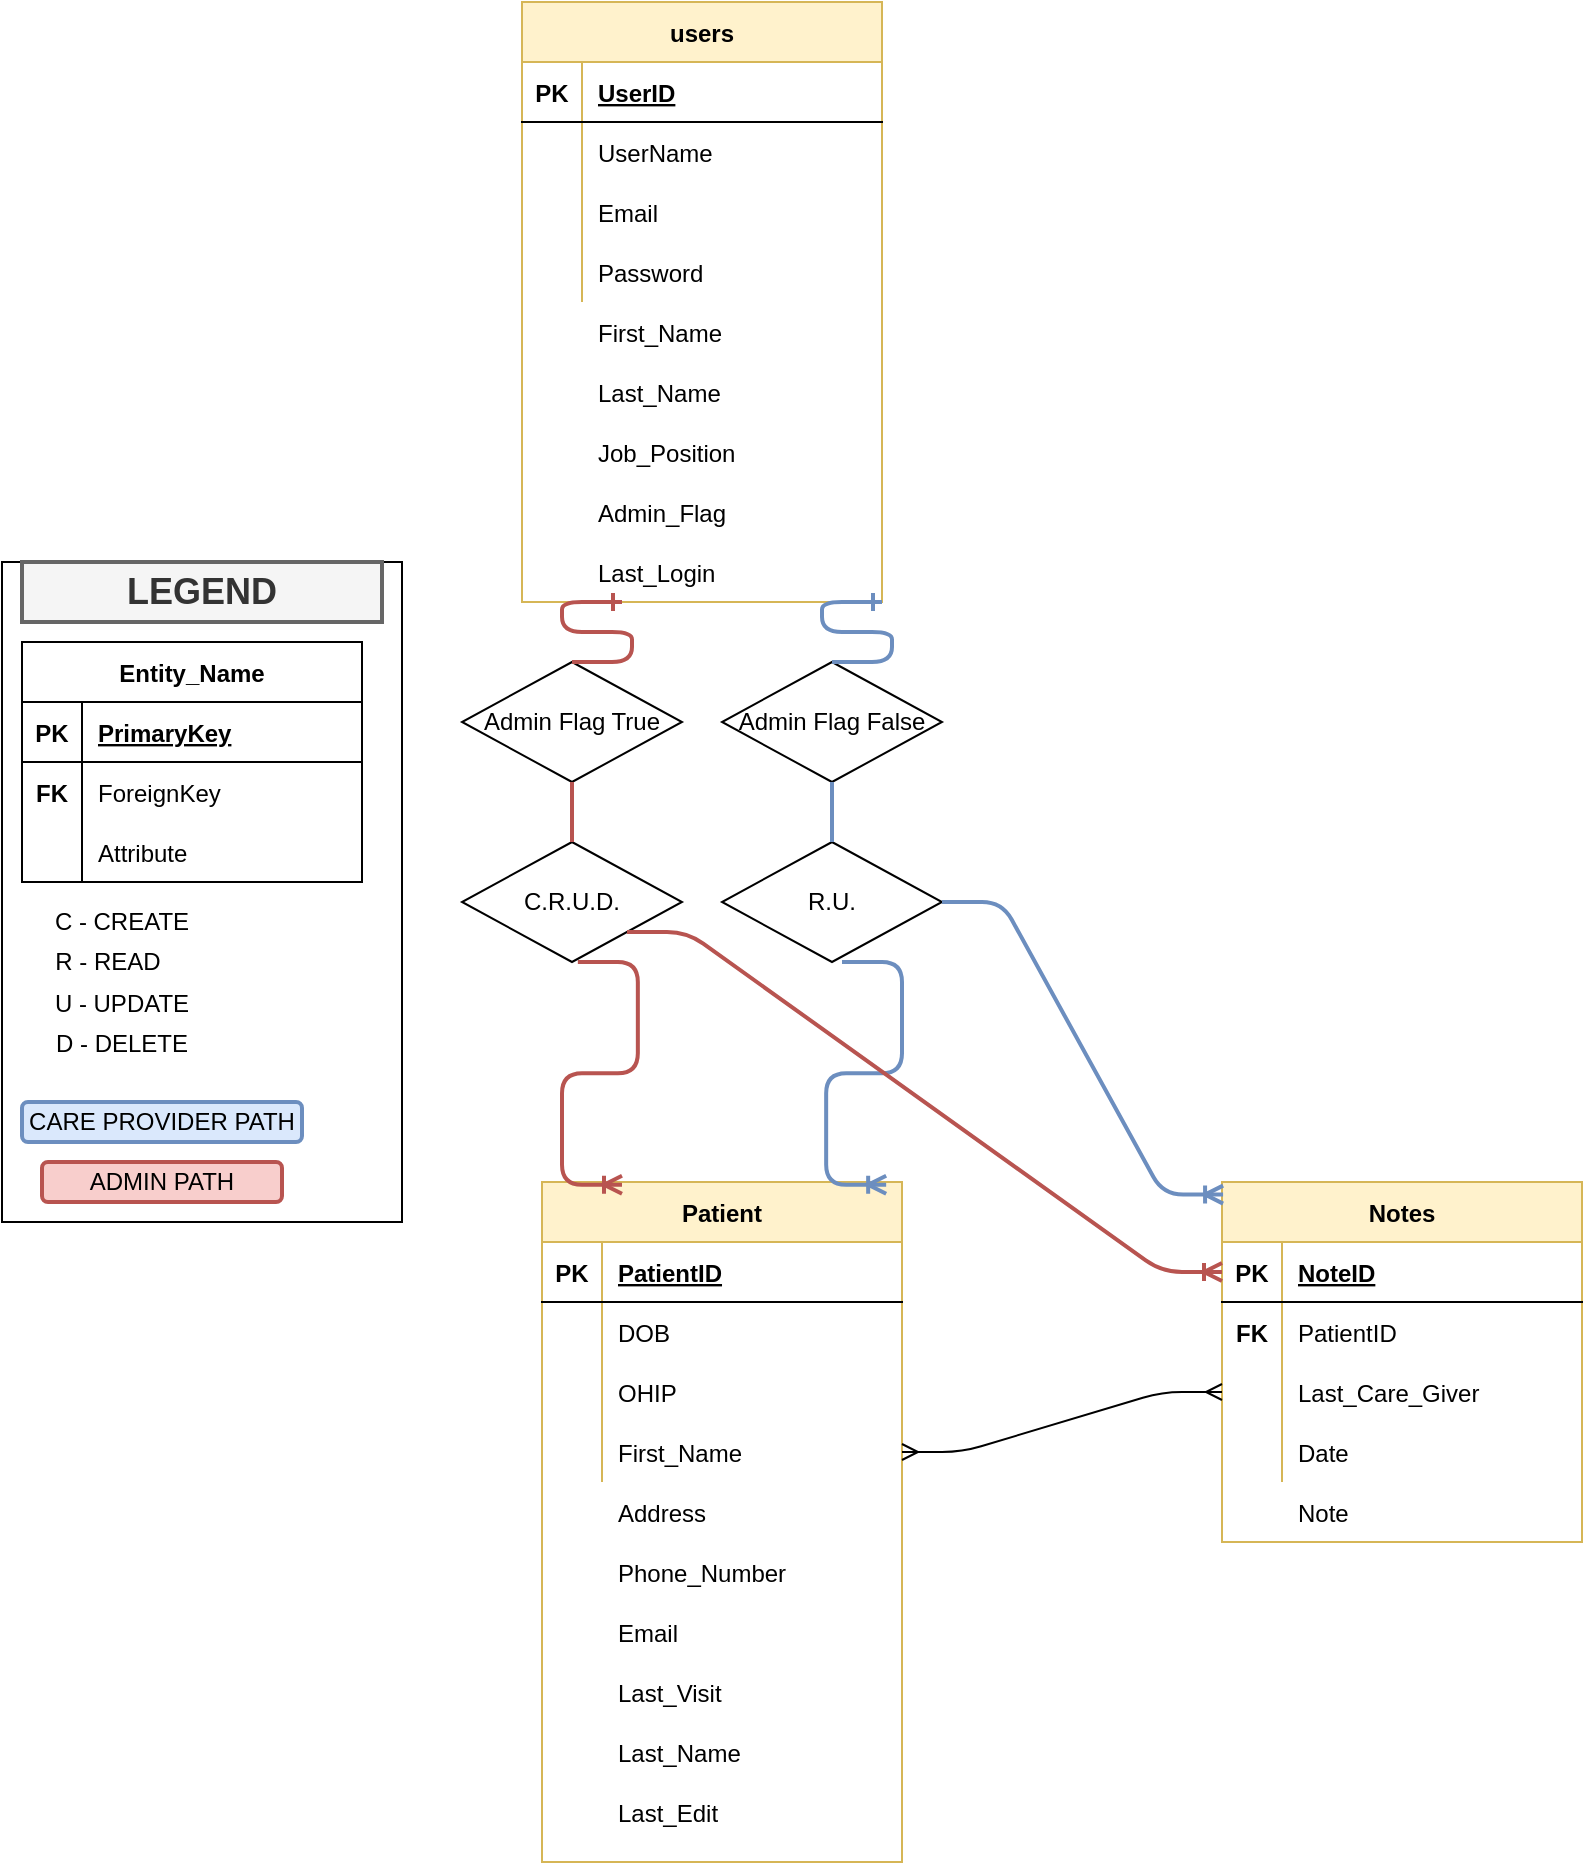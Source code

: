 <mxfile version="14.8.6" type="google"><diagram id="3YZWn3QGLzififU0Lp0x" name="Page-1"><mxGraphModel dx="1691" dy="1828" grid="1" gridSize="10" guides="1" tooltips="1" connect="1" arrows="1" fold="1" page="1" pageScale="1" pageWidth="850" pageHeight="1100" math="0" shadow="0"><root><mxCell id="0"/><mxCell id="1" parent="0"/><mxCell id="1s4Ber5O-nqfvoZF17Vu-122" value="" style="rounded=0;whiteSpace=wrap;html=1;" vertex="1" parent="1"><mxGeometry x="-850" y="-690" width="200" height="330" as="geometry"/></mxCell><mxCell id="Gpl05uFU_-bUYU5mh2og-1" value="Patient" style="shape=table;startSize=30;container=1;collapsible=1;childLayout=tableLayout;fixedRows=1;rowLines=0;fontStyle=1;align=center;resizeLast=1;fillColor=#fff2cc;strokeColor=#d6b656;" parent="1" vertex="1"><mxGeometry x="-580" y="-380" width="180" height="340" as="geometry"/></mxCell><mxCell id="Gpl05uFU_-bUYU5mh2og-2" value="" style="shape=partialRectangle;collapsible=0;dropTarget=0;pointerEvents=0;fillColor=none;top=0;left=0;bottom=1;right=0;points=[[0,0.5],[1,0.5]];portConstraint=eastwest;" parent="Gpl05uFU_-bUYU5mh2og-1" vertex="1"><mxGeometry y="30" width="180" height="30" as="geometry"/></mxCell><mxCell id="Gpl05uFU_-bUYU5mh2og-3" value="PK" style="shape=partialRectangle;connectable=0;fillColor=none;top=0;left=0;bottom=0;right=0;fontStyle=1;overflow=hidden;" parent="Gpl05uFU_-bUYU5mh2og-2" vertex="1"><mxGeometry width="30" height="30" as="geometry"/></mxCell><mxCell id="Gpl05uFU_-bUYU5mh2og-4" value="PatientID" style="shape=partialRectangle;connectable=0;fillColor=none;top=0;left=0;bottom=0;right=0;align=left;spacingLeft=6;fontStyle=5;overflow=hidden;" parent="Gpl05uFU_-bUYU5mh2og-2" vertex="1"><mxGeometry x="30" width="150" height="30" as="geometry"/></mxCell><mxCell id="Gpl05uFU_-bUYU5mh2og-5" value="" style="shape=partialRectangle;collapsible=0;dropTarget=0;pointerEvents=0;fillColor=none;top=0;left=0;bottom=0;right=0;points=[[0,0.5],[1,0.5]];portConstraint=eastwest;" parent="Gpl05uFU_-bUYU5mh2og-1" vertex="1"><mxGeometry y="60" width="180" height="30" as="geometry"/></mxCell><mxCell id="Gpl05uFU_-bUYU5mh2og-6" value="" style="shape=partialRectangle;connectable=0;fillColor=none;top=0;left=0;bottom=0;right=0;editable=1;overflow=hidden;" parent="Gpl05uFU_-bUYU5mh2og-5" vertex="1"><mxGeometry width="30" height="30" as="geometry"/></mxCell><mxCell id="Gpl05uFU_-bUYU5mh2og-7" value="DOB" style="shape=partialRectangle;connectable=0;fillColor=none;top=0;left=0;bottom=0;right=0;align=left;spacingLeft=6;overflow=hidden;" parent="Gpl05uFU_-bUYU5mh2og-5" vertex="1"><mxGeometry x="30" width="150" height="30" as="geometry"/></mxCell><mxCell id="Gpl05uFU_-bUYU5mh2og-8" value="" style="shape=partialRectangle;collapsible=0;dropTarget=0;pointerEvents=0;fillColor=none;top=0;left=0;bottom=0;right=0;points=[[0,0.5],[1,0.5]];portConstraint=eastwest;" parent="Gpl05uFU_-bUYU5mh2og-1" vertex="1"><mxGeometry y="90" width="180" height="30" as="geometry"/></mxCell><mxCell id="Gpl05uFU_-bUYU5mh2og-9" value="" style="shape=partialRectangle;connectable=0;fillColor=none;top=0;left=0;bottom=0;right=0;editable=1;overflow=hidden;" parent="Gpl05uFU_-bUYU5mh2og-8" vertex="1"><mxGeometry width="30" height="30" as="geometry"/></mxCell><mxCell id="Gpl05uFU_-bUYU5mh2og-10" value="OHIP" style="shape=partialRectangle;connectable=0;fillColor=none;top=0;left=0;bottom=0;right=0;align=left;spacingLeft=6;overflow=hidden;" parent="Gpl05uFU_-bUYU5mh2og-8" vertex="1"><mxGeometry x="30" width="150" height="30" as="geometry"/></mxCell><mxCell id="Gpl05uFU_-bUYU5mh2og-11" value="" style="shape=partialRectangle;collapsible=0;dropTarget=0;pointerEvents=0;fillColor=none;top=0;left=0;bottom=0;right=0;points=[[0,0.5],[1,0.5]];portConstraint=eastwest;" parent="Gpl05uFU_-bUYU5mh2og-1" vertex="1"><mxGeometry y="120" width="180" height="30" as="geometry"/></mxCell><mxCell id="Gpl05uFU_-bUYU5mh2og-12" value="" style="shape=partialRectangle;connectable=0;fillColor=none;top=0;left=0;bottom=0;right=0;editable=1;overflow=hidden;" parent="Gpl05uFU_-bUYU5mh2og-11" vertex="1"><mxGeometry width="30" height="30" as="geometry"/></mxCell><mxCell id="Gpl05uFU_-bUYU5mh2og-13" value="First_Name" style="shape=partialRectangle;connectable=0;fillColor=none;top=0;left=0;bottom=0;right=0;align=left;spacingLeft=6;overflow=hidden;" parent="Gpl05uFU_-bUYU5mh2og-11" vertex="1"><mxGeometry x="30" width="150" height="30" as="geometry"/></mxCell><mxCell id="Gpl05uFU_-bUYU5mh2og-16" value="Last_Visit" style="shape=partialRectangle;connectable=0;fillColor=none;top=0;left=0;bottom=0;right=0;align=left;spacingLeft=6;overflow=hidden;" parent="1" vertex="1"><mxGeometry x="-550" y="-140" width="150" height="30" as="geometry"/></mxCell><mxCell id="Gpl05uFU_-bUYU5mh2og-33" value="Address" style="shape=partialRectangle;connectable=0;fillColor=none;top=0;left=0;bottom=0;right=0;align=left;spacingLeft=6;overflow=hidden;" parent="1" vertex="1"><mxGeometry x="-550" y="-230" width="150" height="30" as="geometry"/></mxCell><mxCell id="Gpl05uFU_-bUYU5mh2og-34" value="Phone_Number" style="shape=partialRectangle;connectable=0;fillColor=none;top=0;left=0;bottom=0;right=0;align=left;spacingLeft=6;overflow=hidden;" parent="1" vertex="1"><mxGeometry x="-550" y="-200" width="150" height="30" as="geometry"/></mxCell><mxCell id="Gpl05uFU_-bUYU5mh2og-35" value="Email" style="shape=partialRectangle;connectable=0;fillColor=none;top=0;left=0;bottom=0;right=0;align=left;spacingLeft=6;overflow=hidden;" parent="1" vertex="1"><mxGeometry x="-550" y="-170" width="150" height="30" as="geometry"/></mxCell><mxCell id="Gpl05uFU_-bUYU5mh2og-95" value="Last_Name" style="shape=partialRectangle;connectable=0;fillColor=none;top=0;left=0;bottom=0;right=0;align=left;spacingLeft=6;overflow=hidden;" parent="1" vertex="1"><mxGeometry x="-550" y="-110" width="150" height="30" as="geometry"/></mxCell><mxCell id="Gpl05uFU_-bUYU5mh2og-97" value="Notes" style="shape=table;startSize=30;container=1;collapsible=1;childLayout=tableLayout;fixedRows=1;rowLines=0;fontStyle=1;align=center;resizeLast=1;fillColor=#fff2cc;strokeColor=#d6b656;" parent="1" vertex="1"><mxGeometry x="-240" y="-380" width="180" height="180" as="geometry"/></mxCell><mxCell id="Gpl05uFU_-bUYU5mh2og-98" value="" style="shape=partialRectangle;collapsible=0;dropTarget=0;pointerEvents=0;fillColor=none;top=0;left=0;bottom=1;right=0;points=[[0,0.5],[1,0.5]];portConstraint=eastwest;" parent="Gpl05uFU_-bUYU5mh2og-97" vertex="1"><mxGeometry y="30" width="180" height="30" as="geometry"/></mxCell><mxCell id="Gpl05uFU_-bUYU5mh2og-99" value="PK" style="shape=partialRectangle;connectable=0;fillColor=none;top=0;left=0;bottom=0;right=0;fontStyle=1;overflow=hidden;" parent="Gpl05uFU_-bUYU5mh2og-98" vertex="1"><mxGeometry width="30" height="30" as="geometry"/></mxCell><mxCell id="Gpl05uFU_-bUYU5mh2og-100" value="NoteID" style="shape=partialRectangle;connectable=0;fillColor=none;top=0;left=0;bottom=0;right=0;align=left;spacingLeft=6;fontStyle=5;overflow=hidden;" parent="Gpl05uFU_-bUYU5mh2og-98" vertex="1"><mxGeometry x="30" width="150" height="30" as="geometry"/></mxCell><mxCell id="Gpl05uFU_-bUYU5mh2og-101" value="" style="shape=partialRectangle;collapsible=0;dropTarget=0;pointerEvents=0;fillColor=none;top=0;left=0;bottom=0;right=0;points=[[0,0.5],[1,0.5]];portConstraint=eastwest;" parent="Gpl05uFU_-bUYU5mh2og-97" vertex="1"><mxGeometry y="60" width="180" height="30" as="geometry"/></mxCell><mxCell id="Gpl05uFU_-bUYU5mh2og-102" value="" style="shape=partialRectangle;connectable=0;fillColor=none;top=0;left=0;bottom=0;right=0;editable=1;overflow=hidden;" parent="Gpl05uFU_-bUYU5mh2og-101" vertex="1"><mxGeometry width="30" height="30" as="geometry"/></mxCell><mxCell id="Gpl05uFU_-bUYU5mh2og-103" value="PatientID" style="shape=partialRectangle;connectable=0;fillColor=none;top=0;left=0;bottom=0;right=0;align=left;spacingLeft=6;overflow=hidden;" parent="Gpl05uFU_-bUYU5mh2og-101" vertex="1"><mxGeometry x="30" width="150" height="30" as="geometry"/></mxCell><mxCell id="Gpl05uFU_-bUYU5mh2og-107" value="" style="shape=partialRectangle;collapsible=0;dropTarget=0;pointerEvents=0;fillColor=none;top=0;left=0;bottom=0;right=0;points=[[0,0.5],[1,0.5]];portConstraint=eastwest;" parent="Gpl05uFU_-bUYU5mh2og-97" vertex="1"><mxGeometry y="90" width="180" height="30" as="geometry"/></mxCell><mxCell id="Gpl05uFU_-bUYU5mh2og-108" value="" style="shape=partialRectangle;connectable=0;fillColor=none;top=0;left=0;bottom=0;right=0;editable=1;overflow=hidden;" parent="Gpl05uFU_-bUYU5mh2og-107" vertex="1"><mxGeometry width="30" height="30" as="geometry"/></mxCell><mxCell id="Gpl05uFU_-bUYU5mh2og-109" value="Last_Care_Giver" style="shape=partialRectangle;connectable=0;fillColor=none;top=0;left=0;bottom=0;right=0;align=left;spacingLeft=6;overflow=hidden;" parent="Gpl05uFU_-bUYU5mh2og-107" vertex="1"><mxGeometry x="30" width="150" height="30" as="geometry"/></mxCell><mxCell id="Gpl05uFU_-bUYU5mh2og-104" value="" style="shape=partialRectangle;collapsible=0;dropTarget=0;pointerEvents=0;fillColor=none;top=0;left=0;bottom=0;right=0;points=[[0,0.5],[1,0.5]];portConstraint=eastwest;" parent="Gpl05uFU_-bUYU5mh2og-97" vertex="1"><mxGeometry y="120" width="180" height="30" as="geometry"/></mxCell><mxCell id="Gpl05uFU_-bUYU5mh2og-105" value="" style="shape=partialRectangle;connectable=0;fillColor=none;top=0;left=0;bottom=0;right=0;editable=1;overflow=hidden;" parent="Gpl05uFU_-bUYU5mh2og-104" vertex="1"><mxGeometry width="30" height="30" as="geometry"/></mxCell><mxCell id="Gpl05uFU_-bUYU5mh2og-106" value="Date" style="shape=partialRectangle;connectable=0;fillColor=none;top=0;left=0;bottom=0;right=0;align=left;spacingLeft=6;overflow=hidden;" parent="Gpl05uFU_-bUYU5mh2og-104" vertex="1"><mxGeometry x="30" width="150" height="30" as="geometry"/></mxCell><mxCell id="Gpl05uFU_-bUYU5mh2og-123" value="Last_Edit" style="shape=partialRectangle;connectable=0;fillColor=none;top=0;left=0;bottom=0;right=0;align=left;spacingLeft=6;overflow=hidden;" parent="1" vertex="1"><mxGeometry x="-550" y="-80" width="150" height="30" as="geometry"/></mxCell><mxCell id="1s4Ber5O-nqfvoZF17Vu-39" value="users" style="shape=table;startSize=30;container=1;collapsible=1;childLayout=tableLayout;fixedRows=1;rowLines=0;fontStyle=1;align=center;resizeLast=1;fillColor=#fff2cc;strokeColor=#d6b656;" vertex="1" parent="1"><mxGeometry x="-590" y="-970" width="180" height="300" as="geometry"/></mxCell><mxCell id="1s4Ber5O-nqfvoZF17Vu-40" value="" style="shape=partialRectangle;collapsible=0;dropTarget=0;pointerEvents=0;fillColor=none;top=0;left=0;bottom=1;right=0;points=[[0,0.5],[1,0.5]];portConstraint=eastwest;" vertex="1" parent="1s4Ber5O-nqfvoZF17Vu-39"><mxGeometry y="30" width="180" height="30" as="geometry"/></mxCell><mxCell id="1s4Ber5O-nqfvoZF17Vu-41" value="PK" style="shape=partialRectangle;connectable=0;fillColor=none;top=0;left=0;bottom=0;right=0;fontStyle=1;overflow=hidden;" vertex="1" parent="1s4Ber5O-nqfvoZF17Vu-40"><mxGeometry width="30" height="30" as="geometry"/></mxCell><mxCell id="1s4Ber5O-nqfvoZF17Vu-42" value="UserID" style="shape=partialRectangle;connectable=0;fillColor=none;top=0;left=0;bottom=0;right=0;align=left;spacingLeft=6;fontStyle=5;overflow=hidden;" vertex="1" parent="1s4Ber5O-nqfvoZF17Vu-40"><mxGeometry x="30" width="150" height="30" as="geometry"/></mxCell><mxCell id="1s4Ber5O-nqfvoZF17Vu-43" value="" style="shape=partialRectangle;collapsible=0;dropTarget=0;pointerEvents=0;fillColor=none;top=0;left=0;bottom=0;right=0;points=[[0,0.5],[1,0.5]];portConstraint=eastwest;" vertex="1" parent="1s4Ber5O-nqfvoZF17Vu-39"><mxGeometry y="60" width="180" height="30" as="geometry"/></mxCell><mxCell id="1s4Ber5O-nqfvoZF17Vu-44" value="" style="shape=partialRectangle;connectable=0;fillColor=none;top=0;left=0;bottom=0;right=0;editable=1;overflow=hidden;" vertex="1" parent="1s4Ber5O-nqfvoZF17Vu-43"><mxGeometry width="30" height="30" as="geometry"/></mxCell><mxCell id="1s4Ber5O-nqfvoZF17Vu-45" value="UserName" style="shape=partialRectangle;connectable=0;fillColor=none;top=0;left=0;bottom=0;right=0;align=left;spacingLeft=6;overflow=hidden;" vertex="1" parent="1s4Ber5O-nqfvoZF17Vu-43"><mxGeometry x="30" width="150" height="30" as="geometry"/></mxCell><mxCell id="1s4Ber5O-nqfvoZF17Vu-46" value="" style="shape=partialRectangle;collapsible=0;dropTarget=0;pointerEvents=0;fillColor=none;top=0;left=0;bottom=0;right=0;points=[[0,0.5],[1,0.5]];portConstraint=eastwest;" vertex="1" parent="1s4Ber5O-nqfvoZF17Vu-39"><mxGeometry y="90" width="180" height="30" as="geometry"/></mxCell><mxCell id="1s4Ber5O-nqfvoZF17Vu-47" value="" style="shape=partialRectangle;connectable=0;fillColor=none;top=0;left=0;bottom=0;right=0;editable=1;overflow=hidden;" vertex="1" parent="1s4Ber5O-nqfvoZF17Vu-46"><mxGeometry width="30" height="30" as="geometry"/></mxCell><mxCell id="1s4Ber5O-nqfvoZF17Vu-48" value="Email" style="shape=partialRectangle;connectable=0;fillColor=none;top=0;left=0;bottom=0;right=0;align=left;spacingLeft=6;overflow=hidden;" vertex="1" parent="1s4Ber5O-nqfvoZF17Vu-46"><mxGeometry x="30" width="150" height="30" as="geometry"/></mxCell><mxCell id="1s4Ber5O-nqfvoZF17Vu-49" value="" style="shape=partialRectangle;collapsible=0;dropTarget=0;pointerEvents=0;fillColor=none;top=0;left=0;bottom=0;right=0;points=[[0,0.5],[1,0.5]];portConstraint=eastwest;" vertex="1" parent="1s4Ber5O-nqfvoZF17Vu-39"><mxGeometry y="120" width="180" height="30" as="geometry"/></mxCell><mxCell id="1s4Ber5O-nqfvoZF17Vu-50" value="" style="shape=partialRectangle;connectable=0;fillColor=none;top=0;left=0;bottom=0;right=0;editable=1;overflow=hidden;" vertex="1" parent="1s4Ber5O-nqfvoZF17Vu-49"><mxGeometry width="30" height="30" as="geometry"/></mxCell><mxCell id="1s4Ber5O-nqfvoZF17Vu-51" value="Password" style="shape=partialRectangle;connectable=0;fillColor=none;top=0;left=0;bottom=0;right=0;align=left;spacingLeft=6;overflow=hidden;" vertex="1" parent="1s4Ber5O-nqfvoZF17Vu-49"><mxGeometry x="30" width="150" height="30" as="geometry"/></mxCell><mxCell id="1s4Ber5O-nqfvoZF17Vu-52" value="Last_Login" style="shape=partialRectangle;connectable=0;fillColor=none;top=0;left=0;bottom=0;right=0;align=left;spacingLeft=6;overflow=hidden;" vertex="1" parent="1"><mxGeometry x="-560" y="-700" width="150" height="30" as="geometry"/></mxCell><mxCell id="1s4Ber5O-nqfvoZF17Vu-53" value="First_Name" style="shape=partialRectangle;connectable=0;fillColor=none;top=0;left=0;bottom=0;right=0;align=left;spacingLeft=6;overflow=hidden;" vertex="1" parent="1"><mxGeometry x="-560" y="-820" width="150" height="30" as="geometry"/></mxCell><mxCell id="1s4Ber5O-nqfvoZF17Vu-54" value="Last_Name" style="shape=partialRectangle;connectable=0;fillColor=none;top=0;left=0;bottom=0;right=0;align=left;spacingLeft=6;overflow=hidden;" vertex="1" parent="1"><mxGeometry x="-560" y="-790" width="150" height="30" as="geometry"/></mxCell><mxCell id="1s4Ber5O-nqfvoZF17Vu-71" value="Job_Position" style="shape=partialRectangle;connectable=0;fillColor=none;top=0;left=0;bottom=0;right=0;align=left;spacingLeft=6;overflow=hidden;" vertex="1" parent="1"><mxGeometry x="-560" y="-760" width="150" height="30" as="geometry"/></mxCell><mxCell id="1s4Ber5O-nqfvoZF17Vu-72" value="Admin_Flag" style="shape=partialRectangle;connectable=0;fillColor=none;top=0;left=0;bottom=0;right=0;align=left;spacingLeft=6;overflow=hidden;" vertex="1" parent="1"><mxGeometry x="-560" y="-730" width="150" height="30" as="geometry"/></mxCell><mxCell id="1s4Ber5O-nqfvoZF17Vu-73" value="Admin Flag True" style="rhombus;whiteSpace=wrap;html=1;" vertex="1" parent="1"><mxGeometry x="-620" y="-640" width="110" height="60" as="geometry"/></mxCell><mxCell id="1s4Ber5O-nqfvoZF17Vu-75" value="FK" style="shape=partialRectangle;connectable=0;fillColor=none;top=0;left=0;bottom=0;right=0;fontStyle=1;overflow=hidden;" vertex="1" parent="1"><mxGeometry x="-240" y="-320" width="30" height="30" as="geometry"/></mxCell><mxCell id="1s4Ber5O-nqfvoZF17Vu-76" value="Note" style="shape=partialRectangle;connectable=0;fillColor=none;top=0;left=0;bottom=0;right=0;align=left;spacingLeft=6;overflow=hidden;" vertex="1" parent="1"><mxGeometry x="-210" y="-230" width="150" height="30" as="geometry"/></mxCell><mxCell id="1s4Ber5O-nqfvoZF17Vu-77" value="Admin Flag False" style="rhombus;whiteSpace=wrap;html=1;" vertex="1" parent="1"><mxGeometry x="-490" y="-640" width="110" height="60" as="geometry"/></mxCell><mxCell id="1s4Ber5O-nqfvoZF17Vu-79" value="C.R.U.D." style="rhombus;whiteSpace=wrap;html=1;" vertex="1" parent="1"><mxGeometry x="-620" y="-550" width="110" height="60" as="geometry"/></mxCell><mxCell id="1s4Ber5O-nqfvoZF17Vu-80" value="R.U." style="rhombus;whiteSpace=wrap;html=1;" vertex="1" parent="1"><mxGeometry x="-490" y="-550" width="110" height="60" as="geometry"/></mxCell><mxCell id="1s4Ber5O-nqfvoZF17Vu-81" value="" style="edgeStyle=entityRelationEdgeStyle;fontSize=12;html=1;endArrow=ERone;endFill=1;exitX=0.5;exitY=0;exitDx=0;exitDy=0;fillColor=#dae8fc;strokeColor=#6c8ebf;strokeWidth=2;" edge="1" parent="1" source="1s4Ber5O-nqfvoZF17Vu-77"><mxGeometry width="100" height="100" relative="1" as="geometry"><mxPoint x="-340" y="-470" as="sourcePoint"/><mxPoint x="-410" y="-670" as="targetPoint"/></mxGeometry></mxCell><mxCell id="1s4Ber5O-nqfvoZF17Vu-82" value="" style="edgeStyle=entityRelationEdgeStyle;fontSize=12;html=1;endArrow=ERone;endFill=1;exitX=0.5;exitY=0;exitDx=0;exitDy=0;fillColor=#f8cecc;strokeColor=#b85450;strokeWidth=2;" edge="1" parent="1"><mxGeometry width="100" height="100" relative="1" as="geometry"><mxPoint x="-565.0" y="-640.0" as="sourcePoint"/><mxPoint x="-540.0" y="-670.0" as="targetPoint"/></mxGeometry></mxCell><mxCell id="1s4Ber5O-nqfvoZF17Vu-83" value="" style="edgeStyle=entityRelationEdgeStyle;fontSize=12;html=1;endArrow=ERoneToMany;entryX=0.956;entryY=0.004;entryDx=0;entryDy=0;entryPerimeter=0;fillColor=#dae8fc;strokeColor=#6c8ebf;strokeWidth=2;" edge="1" parent="1" target="Gpl05uFU_-bUYU5mh2og-1"><mxGeometry width="100" height="100" relative="1" as="geometry"><mxPoint x="-430" y="-490" as="sourcePoint"/><mxPoint x="-350" y="-470" as="targetPoint"/></mxGeometry></mxCell><mxCell id="1s4Ber5O-nqfvoZF17Vu-84" value="" style="edgeStyle=entityRelationEdgeStyle;fontSize=12;html=1;endArrow=ERoneToMany;entryX=0.956;entryY=0.004;entryDx=0;entryDy=0;entryPerimeter=0;fillColor=#f8cecc;strokeColor=#b85450;strokeWidth=2;" edge="1" parent="1"><mxGeometry width="100" height="100" relative="1" as="geometry"><mxPoint x="-562.08" y="-490.0" as="sourcePoint"/><mxPoint x="-540.0" y="-378.64" as="targetPoint"/></mxGeometry></mxCell><mxCell id="1s4Ber5O-nqfvoZF17Vu-85" value="" style="edgeStyle=entityRelationEdgeStyle;fontSize=12;html=1;endArrow=ERmany;startArrow=ERmany;entryX=0;entryY=0.5;entryDx=0;entryDy=0;exitX=1;exitY=0.5;exitDx=0;exitDy=0;" edge="1" parent="1" source="Gpl05uFU_-bUYU5mh2og-11" target="Gpl05uFU_-bUYU5mh2og-107"><mxGeometry width="100" height="100" relative="1" as="geometry"><mxPoint x="-350" y="-170" as="sourcePoint"/><mxPoint x="-250" y="-270" as="targetPoint"/></mxGeometry></mxCell><mxCell id="1s4Ber5O-nqfvoZF17Vu-86" value="" style="endArrow=none;html=1;entryX=0.5;entryY=1;entryDx=0;entryDy=0;exitX=0.5;exitY=0;exitDx=0;exitDy=0;fillColor=#f8cecc;strokeColor=#b85450;strokeWidth=2;" edge="1" parent="1" source="1s4Ber5O-nqfvoZF17Vu-79" target="1s4Ber5O-nqfvoZF17Vu-73"><mxGeometry width="50" height="50" relative="1" as="geometry"><mxPoint x="-590" y="-530" as="sourcePoint"/><mxPoint x="-540" y="-580" as="targetPoint"/></mxGeometry></mxCell><mxCell id="1s4Ber5O-nqfvoZF17Vu-87" value="" style="endArrow=none;html=1;entryX=0.5;entryY=1;entryDx=0;entryDy=0;fillColor=#dae8fc;strokeColor=#6c8ebf;strokeWidth=2;" edge="1" parent="1" source="1s4Ber5O-nqfvoZF17Vu-80" target="1s4Ber5O-nqfvoZF17Vu-77"><mxGeometry width="50" height="50" relative="1" as="geometry"><mxPoint x="-555" y="-540.0" as="sourcePoint"/><mxPoint x="-470" y="-579" as="targetPoint"/></mxGeometry></mxCell><mxCell id="1s4Ber5O-nqfvoZF17Vu-88" value="" style="edgeStyle=entityRelationEdgeStyle;fontSize=12;html=1;endArrow=ERoneToMany;entryX=0.003;entryY=0.035;entryDx=0;entryDy=0;entryPerimeter=0;fillColor=#dae8fc;strokeColor=#6c8ebf;strokeWidth=2;" edge="1" parent="1" source="1s4Ber5O-nqfvoZF17Vu-80" target="Gpl05uFU_-bUYU5mh2og-97"><mxGeometry width="100" height="100" relative="1" as="geometry"><mxPoint x="-190" y="-400" as="sourcePoint"/><mxPoint x="-90" y="-500" as="targetPoint"/></mxGeometry></mxCell><mxCell id="1s4Ber5O-nqfvoZF17Vu-89" value="" style="edgeStyle=entityRelationEdgeStyle;fontSize=12;html=1;endArrow=ERoneToMany;entryX=0;entryY=0.5;entryDx=0;entryDy=0;exitX=1;exitY=1;exitDx=0;exitDy=0;fillColor=#f8cecc;strokeColor=#b85450;strokeWidth=2;" edge="1" parent="1" source="1s4Ber5O-nqfvoZF17Vu-79" target="Gpl05uFU_-bUYU5mh2og-98"><mxGeometry width="100" height="100" relative="1" as="geometry"><mxPoint x="-650" y="-370" as="sourcePoint"/><mxPoint x="-597.5" y="-30" as="targetPoint"/></mxGeometry></mxCell><mxCell id="1s4Ber5O-nqfvoZF17Vu-103" value="Entity_Name" style="shape=table;startSize=30;container=1;collapsible=1;childLayout=tableLayout;fixedRows=1;rowLines=0;fontStyle=1;align=center;resizeLast=1;" vertex="1" parent="1"><mxGeometry x="-840" y="-650" width="170" height="120" as="geometry"/></mxCell><mxCell id="1s4Ber5O-nqfvoZF17Vu-104" value="" style="shape=partialRectangle;collapsible=0;dropTarget=0;pointerEvents=0;fillColor=none;top=0;left=0;bottom=1;right=0;points=[[0,0.5],[1,0.5]];portConstraint=eastwest;" vertex="1" parent="1s4Ber5O-nqfvoZF17Vu-103"><mxGeometry y="30" width="170" height="30" as="geometry"/></mxCell><mxCell id="1s4Ber5O-nqfvoZF17Vu-105" value="PK" style="shape=partialRectangle;connectable=0;fillColor=none;top=0;left=0;bottom=0;right=0;fontStyle=1;overflow=hidden;" vertex="1" parent="1s4Ber5O-nqfvoZF17Vu-104"><mxGeometry width="30" height="30" as="geometry"/></mxCell><mxCell id="1s4Ber5O-nqfvoZF17Vu-106" value="PrimaryKey" style="shape=partialRectangle;connectable=0;fillColor=none;top=0;left=0;bottom=0;right=0;align=left;spacingLeft=6;fontStyle=5;overflow=hidden;" vertex="1" parent="1s4Ber5O-nqfvoZF17Vu-104"><mxGeometry x="30" width="140" height="30" as="geometry"/></mxCell><mxCell id="1s4Ber5O-nqfvoZF17Vu-107" value="" style="shape=partialRectangle;collapsible=0;dropTarget=0;pointerEvents=0;fillColor=none;top=0;left=0;bottom=0;right=0;points=[[0,0.5],[1,0.5]];portConstraint=eastwest;" vertex="1" parent="1s4Ber5O-nqfvoZF17Vu-103"><mxGeometry y="60" width="170" height="30" as="geometry"/></mxCell><mxCell id="1s4Ber5O-nqfvoZF17Vu-108" value="" style="shape=partialRectangle;connectable=0;fillColor=none;top=0;left=0;bottom=0;right=0;editable=1;overflow=hidden;" vertex="1" parent="1s4Ber5O-nqfvoZF17Vu-107"><mxGeometry width="30" height="30" as="geometry"/></mxCell><mxCell id="1s4Ber5O-nqfvoZF17Vu-109" value="ForeignKey" style="shape=partialRectangle;connectable=0;fillColor=none;top=0;left=0;bottom=0;right=0;align=left;spacingLeft=6;overflow=hidden;" vertex="1" parent="1s4Ber5O-nqfvoZF17Vu-107"><mxGeometry x="30" width="140" height="30" as="geometry"/></mxCell><mxCell id="1s4Ber5O-nqfvoZF17Vu-110" value="" style="shape=partialRectangle;collapsible=0;dropTarget=0;pointerEvents=0;fillColor=none;top=0;left=0;bottom=0;right=0;points=[[0,0.5],[1,0.5]];portConstraint=eastwest;" vertex="1" parent="1s4Ber5O-nqfvoZF17Vu-103"><mxGeometry y="90" width="170" height="30" as="geometry"/></mxCell><mxCell id="1s4Ber5O-nqfvoZF17Vu-111" value="" style="shape=partialRectangle;connectable=0;fillColor=none;top=0;left=0;bottom=0;right=0;editable=1;overflow=hidden;" vertex="1" parent="1s4Ber5O-nqfvoZF17Vu-110"><mxGeometry width="30" height="30" as="geometry"/></mxCell><mxCell id="1s4Ber5O-nqfvoZF17Vu-112" value="Attribute" style="shape=partialRectangle;connectable=0;fillColor=none;top=0;left=0;bottom=0;right=0;align=left;spacingLeft=6;overflow=hidden;" vertex="1" parent="1s4Ber5O-nqfvoZF17Vu-110"><mxGeometry x="30" width="140" height="30" as="geometry"/></mxCell><mxCell id="1s4Ber5O-nqfvoZF17Vu-121" value="FK" style="shape=partialRectangle;connectable=0;fillColor=none;top=0;left=0;bottom=0;right=0;fontStyle=1;overflow=hidden;" vertex="1" parent="1"><mxGeometry x="-840" y="-590" width="30" height="30" as="geometry"/></mxCell><mxCell id="1s4Ber5O-nqfvoZF17Vu-123" value="LEGEND" style="text;html=1;strokeColor=#666666;fillColor=#f5f5f5;align=center;verticalAlign=middle;whiteSpace=wrap;rounded=0;fontColor=#333333;strokeWidth=2;fontSize=18;fontStyle=1" vertex="1" parent="1"><mxGeometry x="-840" y="-690" width="180" height="30" as="geometry"/></mxCell><mxCell id="1s4Ber5O-nqfvoZF17Vu-124" value="C - CREATE" style="text;html=1;strokeColor=none;fillColor=none;align=center;verticalAlign=middle;whiteSpace=wrap;rounded=0;fontSize=12;" vertex="1" parent="1"><mxGeometry x="-840" y="-520" width="100" height="20" as="geometry"/></mxCell><mxCell id="1s4Ber5O-nqfvoZF17Vu-125" value="R - READ" style="text;html=1;strokeColor=none;fillColor=none;align=center;verticalAlign=middle;whiteSpace=wrap;rounded=0;fontSize=12;" vertex="1" parent="1"><mxGeometry x="-847" y="-500" width="100" height="20" as="geometry"/></mxCell><mxCell id="1s4Ber5O-nqfvoZF17Vu-126" value="U - UPDATE" style="text;html=1;strokeColor=none;fillColor=none;align=center;verticalAlign=middle;whiteSpace=wrap;rounded=0;fontSize=12;" vertex="1" parent="1"><mxGeometry x="-840" y="-484" width="100" height="30" as="geometry"/></mxCell><mxCell id="1s4Ber5O-nqfvoZF17Vu-127" value="D - DELETE" style="text;html=1;strokeColor=none;fillColor=none;align=center;verticalAlign=middle;whiteSpace=wrap;rounded=0;fontSize=12;" vertex="1" parent="1"><mxGeometry x="-840" y="-464" width="100" height="30" as="geometry"/></mxCell><mxCell id="1s4Ber5O-nqfvoZF17Vu-132" value="CARE PROVIDER PATH" style="rounded=1;whiteSpace=wrap;html=1;fontSize=12;strokeWidth=2;fillColor=#dae8fc;strokeColor=#6c8ebf;" vertex="1" parent="1"><mxGeometry x="-840" y="-420" width="140" height="20" as="geometry"/></mxCell><mxCell id="1s4Ber5O-nqfvoZF17Vu-133" value="ADMIN PATH" style="rounded=1;whiteSpace=wrap;html=1;fontSize=12;strokeWidth=2;fillColor=#f8cecc;strokeColor=#b85450;" vertex="1" parent="1"><mxGeometry x="-830" y="-390" width="120" height="20" as="geometry"/></mxCell></root></mxGraphModel></diagram></mxfile>